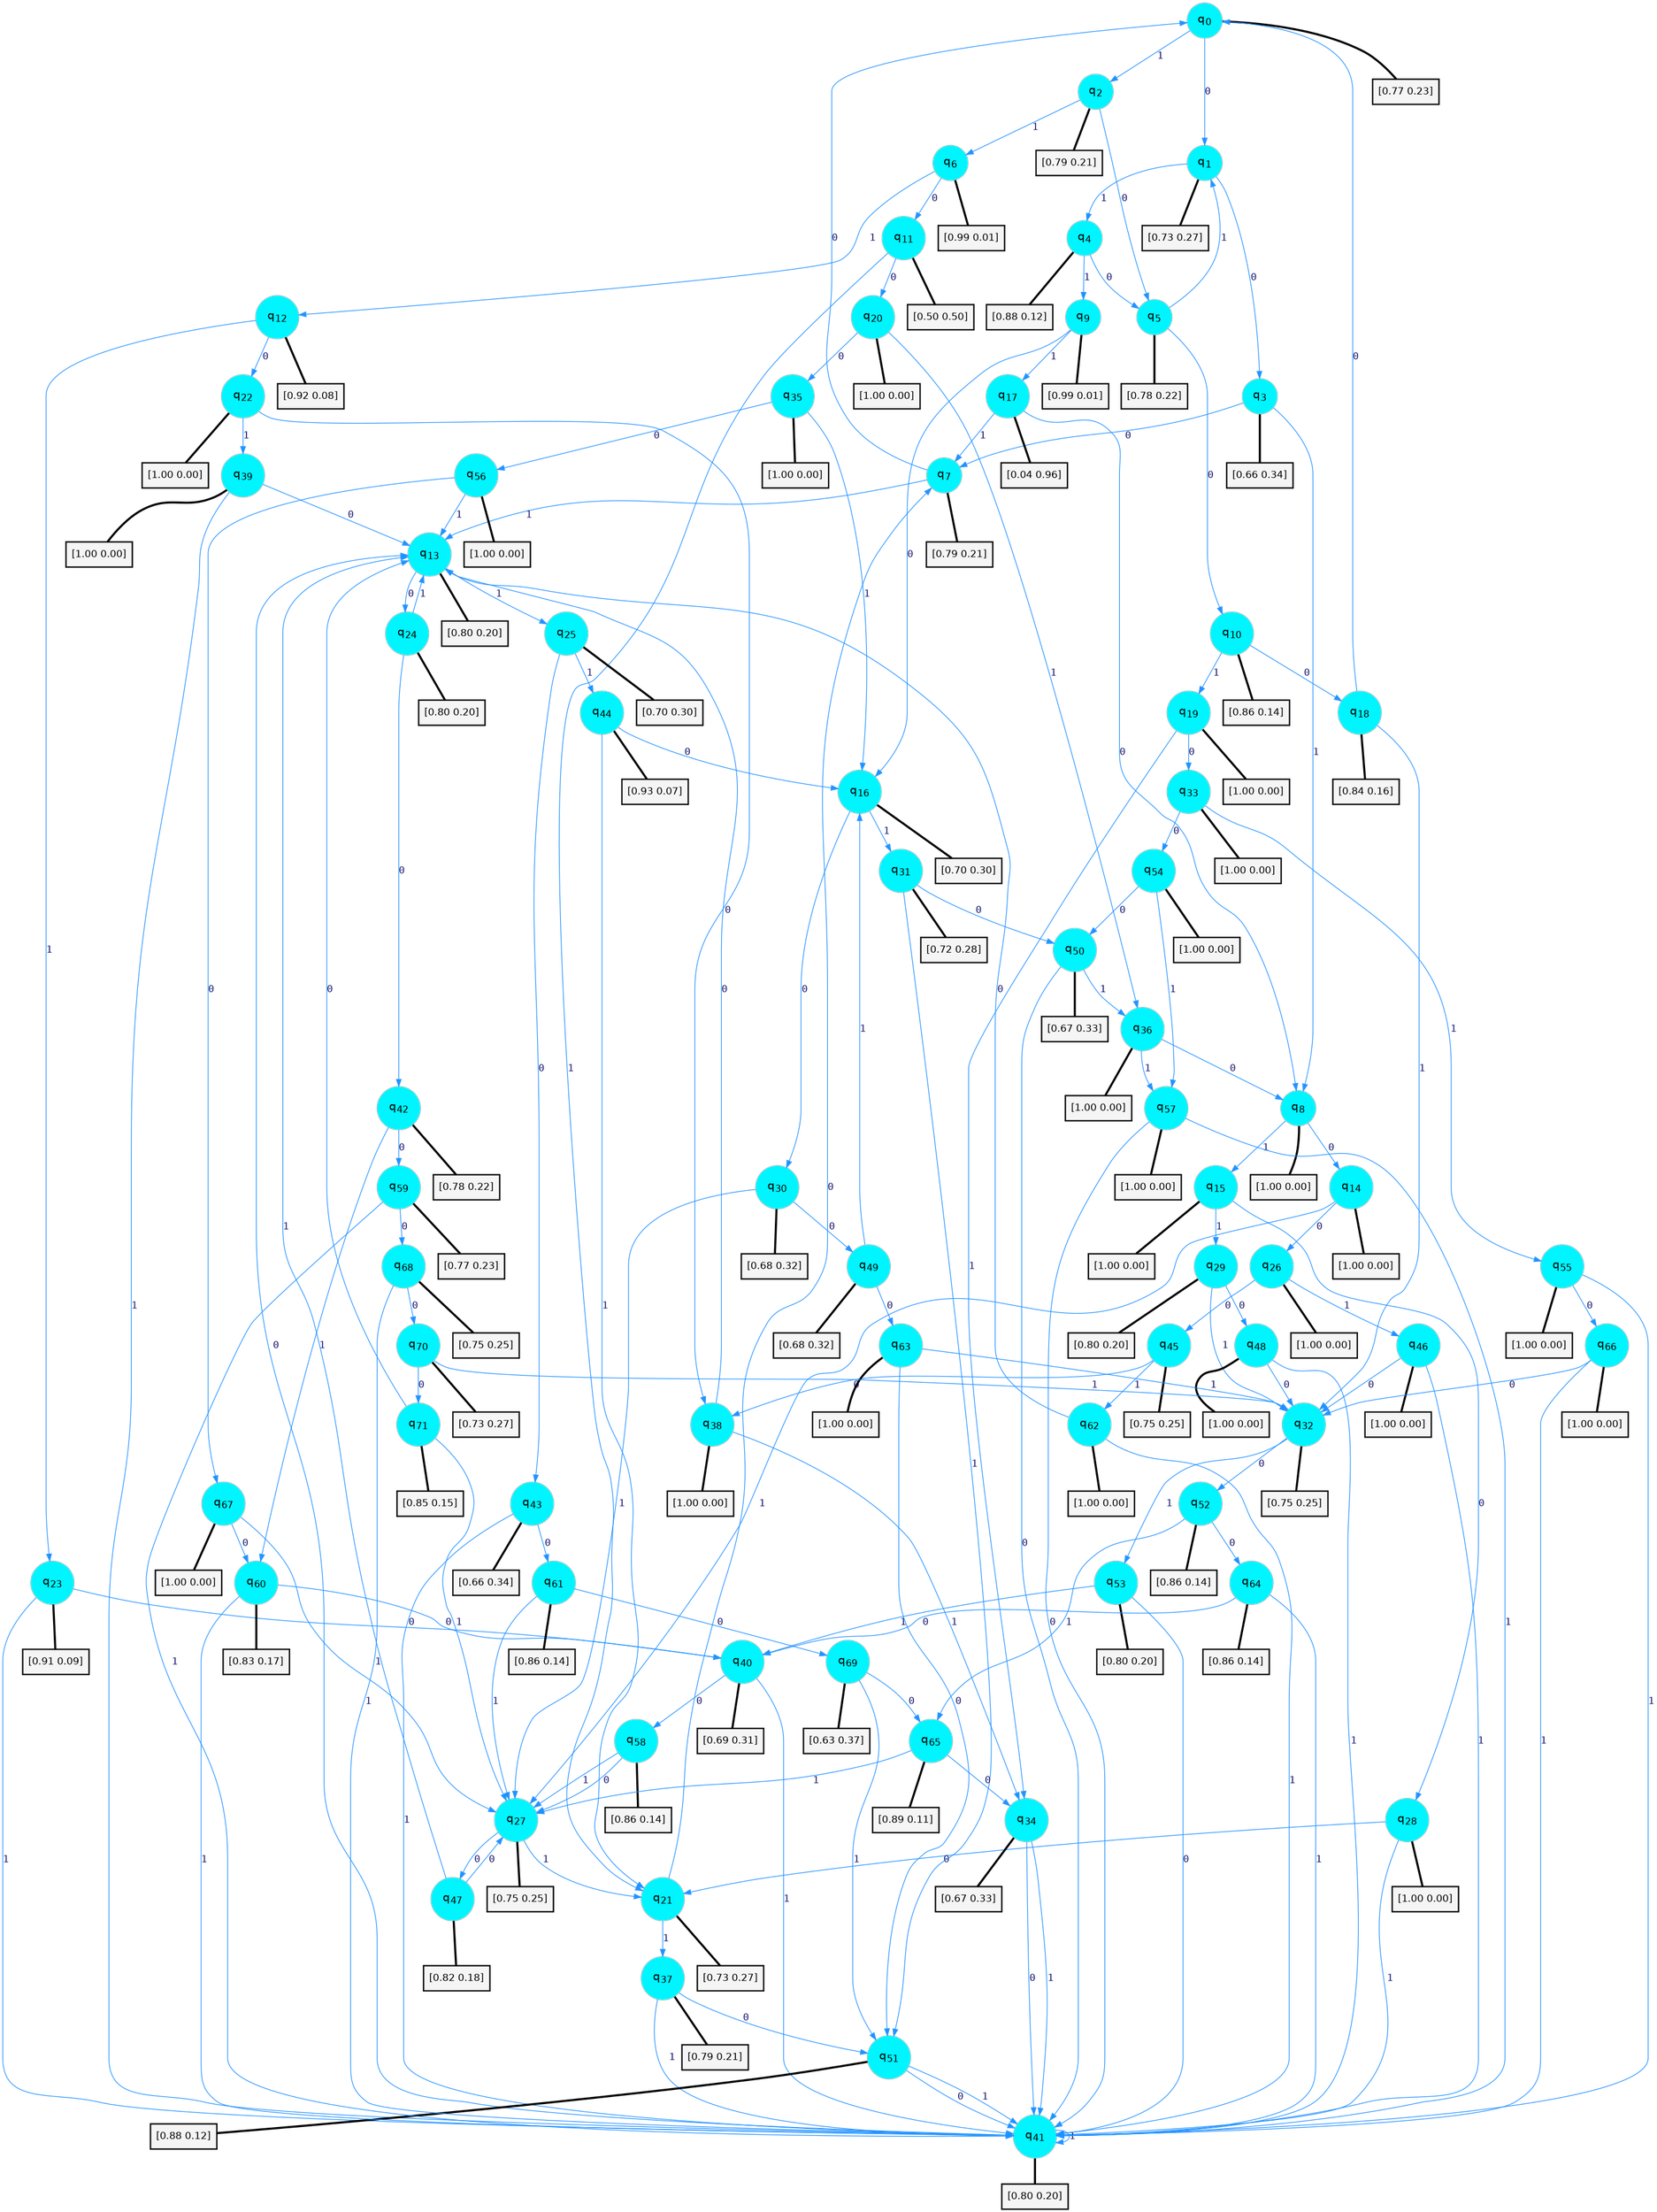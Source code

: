 digraph G {
graph [
bgcolor=transparent, dpi=300, rankdir=TD, size="40,25"];
node [
color=gray, fillcolor=turquoise1, fontcolor=black, fontname=Helvetica, fontsize=16, fontweight=bold, shape=circle, style=filled];
edge [
arrowsize=1, color=dodgerblue1, fontcolor=midnightblue, fontname=courier, fontweight=bold, penwidth=1, style=solid, weight=20];
0[label=<q<SUB>0</SUB>>];
1[label=<q<SUB>1</SUB>>];
2[label=<q<SUB>2</SUB>>];
3[label=<q<SUB>3</SUB>>];
4[label=<q<SUB>4</SUB>>];
5[label=<q<SUB>5</SUB>>];
6[label=<q<SUB>6</SUB>>];
7[label=<q<SUB>7</SUB>>];
8[label=<q<SUB>8</SUB>>];
9[label=<q<SUB>9</SUB>>];
10[label=<q<SUB>10</SUB>>];
11[label=<q<SUB>11</SUB>>];
12[label=<q<SUB>12</SUB>>];
13[label=<q<SUB>13</SUB>>];
14[label=<q<SUB>14</SUB>>];
15[label=<q<SUB>15</SUB>>];
16[label=<q<SUB>16</SUB>>];
17[label=<q<SUB>17</SUB>>];
18[label=<q<SUB>18</SUB>>];
19[label=<q<SUB>19</SUB>>];
20[label=<q<SUB>20</SUB>>];
21[label=<q<SUB>21</SUB>>];
22[label=<q<SUB>22</SUB>>];
23[label=<q<SUB>23</SUB>>];
24[label=<q<SUB>24</SUB>>];
25[label=<q<SUB>25</SUB>>];
26[label=<q<SUB>26</SUB>>];
27[label=<q<SUB>27</SUB>>];
28[label=<q<SUB>28</SUB>>];
29[label=<q<SUB>29</SUB>>];
30[label=<q<SUB>30</SUB>>];
31[label=<q<SUB>31</SUB>>];
32[label=<q<SUB>32</SUB>>];
33[label=<q<SUB>33</SUB>>];
34[label=<q<SUB>34</SUB>>];
35[label=<q<SUB>35</SUB>>];
36[label=<q<SUB>36</SUB>>];
37[label=<q<SUB>37</SUB>>];
38[label=<q<SUB>38</SUB>>];
39[label=<q<SUB>39</SUB>>];
40[label=<q<SUB>40</SUB>>];
41[label=<q<SUB>41</SUB>>];
42[label=<q<SUB>42</SUB>>];
43[label=<q<SUB>43</SUB>>];
44[label=<q<SUB>44</SUB>>];
45[label=<q<SUB>45</SUB>>];
46[label=<q<SUB>46</SUB>>];
47[label=<q<SUB>47</SUB>>];
48[label=<q<SUB>48</SUB>>];
49[label=<q<SUB>49</SUB>>];
50[label=<q<SUB>50</SUB>>];
51[label=<q<SUB>51</SUB>>];
52[label=<q<SUB>52</SUB>>];
53[label=<q<SUB>53</SUB>>];
54[label=<q<SUB>54</SUB>>];
55[label=<q<SUB>55</SUB>>];
56[label=<q<SUB>56</SUB>>];
57[label=<q<SUB>57</SUB>>];
58[label=<q<SUB>58</SUB>>];
59[label=<q<SUB>59</SUB>>];
60[label=<q<SUB>60</SUB>>];
61[label=<q<SUB>61</SUB>>];
62[label=<q<SUB>62</SUB>>];
63[label=<q<SUB>63</SUB>>];
64[label=<q<SUB>64</SUB>>];
65[label=<q<SUB>65</SUB>>];
66[label=<q<SUB>66</SUB>>];
67[label=<q<SUB>67</SUB>>];
68[label=<q<SUB>68</SUB>>];
69[label=<q<SUB>69</SUB>>];
70[label=<q<SUB>70</SUB>>];
71[label=<q<SUB>71</SUB>>];
72[label="[0.77 0.23]", shape=box,fontcolor=black, fontname=Helvetica, fontsize=14, penwidth=2, fillcolor=whitesmoke,color=black];
73[label="[0.73 0.27]", shape=box,fontcolor=black, fontname=Helvetica, fontsize=14, penwidth=2, fillcolor=whitesmoke,color=black];
74[label="[0.79 0.21]", shape=box,fontcolor=black, fontname=Helvetica, fontsize=14, penwidth=2, fillcolor=whitesmoke,color=black];
75[label="[0.66 0.34]", shape=box,fontcolor=black, fontname=Helvetica, fontsize=14, penwidth=2, fillcolor=whitesmoke,color=black];
76[label="[0.88 0.12]", shape=box,fontcolor=black, fontname=Helvetica, fontsize=14, penwidth=2, fillcolor=whitesmoke,color=black];
77[label="[0.78 0.22]", shape=box,fontcolor=black, fontname=Helvetica, fontsize=14, penwidth=2, fillcolor=whitesmoke,color=black];
78[label="[0.99 0.01]", shape=box,fontcolor=black, fontname=Helvetica, fontsize=14, penwidth=2, fillcolor=whitesmoke,color=black];
79[label="[0.79 0.21]", shape=box,fontcolor=black, fontname=Helvetica, fontsize=14, penwidth=2, fillcolor=whitesmoke,color=black];
80[label="[1.00 0.00]", shape=box,fontcolor=black, fontname=Helvetica, fontsize=14, penwidth=2, fillcolor=whitesmoke,color=black];
81[label="[0.99 0.01]", shape=box,fontcolor=black, fontname=Helvetica, fontsize=14, penwidth=2, fillcolor=whitesmoke,color=black];
82[label="[0.86 0.14]", shape=box,fontcolor=black, fontname=Helvetica, fontsize=14, penwidth=2, fillcolor=whitesmoke,color=black];
83[label="[0.50 0.50]", shape=box,fontcolor=black, fontname=Helvetica, fontsize=14, penwidth=2, fillcolor=whitesmoke,color=black];
84[label="[0.92 0.08]", shape=box,fontcolor=black, fontname=Helvetica, fontsize=14, penwidth=2, fillcolor=whitesmoke,color=black];
85[label="[0.80 0.20]", shape=box,fontcolor=black, fontname=Helvetica, fontsize=14, penwidth=2, fillcolor=whitesmoke,color=black];
86[label="[1.00 0.00]", shape=box,fontcolor=black, fontname=Helvetica, fontsize=14, penwidth=2, fillcolor=whitesmoke,color=black];
87[label="[1.00 0.00]", shape=box,fontcolor=black, fontname=Helvetica, fontsize=14, penwidth=2, fillcolor=whitesmoke,color=black];
88[label="[0.70 0.30]", shape=box,fontcolor=black, fontname=Helvetica, fontsize=14, penwidth=2, fillcolor=whitesmoke,color=black];
89[label="[0.04 0.96]", shape=box,fontcolor=black, fontname=Helvetica, fontsize=14, penwidth=2, fillcolor=whitesmoke,color=black];
90[label="[0.84 0.16]", shape=box,fontcolor=black, fontname=Helvetica, fontsize=14, penwidth=2, fillcolor=whitesmoke,color=black];
91[label="[1.00 0.00]", shape=box,fontcolor=black, fontname=Helvetica, fontsize=14, penwidth=2, fillcolor=whitesmoke,color=black];
92[label="[1.00 0.00]", shape=box,fontcolor=black, fontname=Helvetica, fontsize=14, penwidth=2, fillcolor=whitesmoke,color=black];
93[label="[0.73 0.27]", shape=box,fontcolor=black, fontname=Helvetica, fontsize=14, penwidth=2, fillcolor=whitesmoke,color=black];
94[label="[1.00 0.00]", shape=box,fontcolor=black, fontname=Helvetica, fontsize=14, penwidth=2, fillcolor=whitesmoke,color=black];
95[label="[0.91 0.09]", shape=box,fontcolor=black, fontname=Helvetica, fontsize=14, penwidth=2, fillcolor=whitesmoke,color=black];
96[label="[0.80 0.20]", shape=box,fontcolor=black, fontname=Helvetica, fontsize=14, penwidth=2, fillcolor=whitesmoke,color=black];
97[label="[0.70 0.30]", shape=box,fontcolor=black, fontname=Helvetica, fontsize=14, penwidth=2, fillcolor=whitesmoke,color=black];
98[label="[1.00 0.00]", shape=box,fontcolor=black, fontname=Helvetica, fontsize=14, penwidth=2, fillcolor=whitesmoke,color=black];
99[label="[0.75 0.25]", shape=box,fontcolor=black, fontname=Helvetica, fontsize=14, penwidth=2, fillcolor=whitesmoke,color=black];
100[label="[1.00 0.00]", shape=box,fontcolor=black, fontname=Helvetica, fontsize=14, penwidth=2, fillcolor=whitesmoke,color=black];
101[label="[0.80 0.20]", shape=box,fontcolor=black, fontname=Helvetica, fontsize=14, penwidth=2, fillcolor=whitesmoke,color=black];
102[label="[0.68 0.32]", shape=box,fontcolor=black, fontname=Helvetica, fontsize=14, penwidth=2, fillcolor=whitesmoke,color=black];
103[label="[0.72 0.28]", shape=box,fontcolor=black, fontname=Helvetica, fontsize=14, penwidth=2, fillcolor=whitesmoke,color=black];
104[label="[0.75 0.25]", shape=box,fontcolor=black, fontname=Helvetica, fontsize=14, penwidth=2, fillcolor=whitesmoke,color=black];
105[label="[1.00 0.00]", shape=box,fontcolor=black, fontname=Helvetica, fontsize=14, penwidth=2, fillcolor=whitesmoke,color=black];
106[label="[0.67 0.33]", shape=box,fontcolor=black, fontname=Helvetica, fontsize=14, penwidth=2, fillcolor=whitesmoke,color=black];
107[label="[1.00 0.00]", shape=box,fontcolor=black, fontname=Helvetica, fontsize=14, penwidth=2, fillcolor=whitesmoke,color=black];
108[label="[1.00 0.00]", shape=box,fontcolor=black, fontname=Helvetica, fontsize=14, penwidth=2, fillcolor=whitesmoke,color=black];
109[label="[0.79 0.21]", shape=box,fontcolor=black, fontname=Helvetica, fontsize=14, penwidth=2, fillcolor=whitesmoke,color=black];
110[label="[1.00 0.00]", shape=box,fontcolor=black, fontname=Helvetica, fontsize=14, penwidth=2, fillcolor=whitesmoke,color=black];
111[label="[1.00 0.00]", shape=box,fontcolor=black, fontname=Helvetica, fontsize=14, penwidth=2, fillcolor=whitesmoke,color=black];
112[label="[0.69 0.31]", shape=box,fontcolor=black, fontname=Helvetica, fontsize=14, penwidth=2, fillcolor=whitesmoke,color=black];
113[label="[0.80 0.20]", shape=box,fontcolor=black, fontname=Helvetica, fontsize=14, penwidth=2, fillcolor=whitesmoke,color=black];
114[label="[0.78 0.22]", shape=box,fontcolor=black, fontname=Helvetica, fontsize=14, penwidth=2, fillcolor=whitesmoke,color=black];
115[label="[0.66 0.34]", shape=box,fontcolor=black, fontname=Helvetica, fontsize=14, penwidth=2, fillcolor=whitesmoke,color=black];
116[label="[0.93 0.07]", shape=box,fontcolor=black, fontname=Helvetica, fontsize=14, penwidth=2, fillcolor=whitesmoke,color=black];
117[label="[0.75 0.25]", shape=box,fontcolor=black, fontname=Helvetica, fontsize=14, penwidth=2, fillcolor=whitesmoke,color=black];
118[label="[1.00 0.00]", shape=box,fontcolor=black, fontname=Helvetica, fontsize=14, penwidth=2, fillcolor=whitesmoke,color=black];
119[label="[0.82 0.18]", shape=box,fontcolor=black, fontname=Helvetica, fontsize=14, penwidth=2, fillcolor=whitesmoke,color=black];
120[label="[1.00 0.00]", shape=box,fontcolor=black, fontname=Helvetica, fontsize=14, penwidth=2, fillcolor=whitesmoke,color=black];
121[label="[0.68 0.32]", shape=box,fontcolor=black, fontname=Helvetica, fontsize=14, penwidth=2, fillcolor=whitesmoke,color=black];
122[label="[0.67 0.33]", shape=box,fontcolor=black, fontname=Helvetica, fontsize=14, penwidth=2, fillcolor=whitesmoke,color=black];
123[label="[0.88 0.12]", shape=box,fontcolor=black, fontname=Helvetica, fontsize=14, penwidth=2, fillcolor=whitesmoke,color=black];
124[label="[0.86 0.14]", shape=box,fontcolor=black, fontname=Helvetica, fontsize=14, penwidth=2, fillcolor=whitesmoke,color=black];
125[label="[0.80 0.20]", shape=box,fontcolor=black, fontname=Helvetica, fontsize=14, penwidth=2, fillcolor=whitesmoke,color=black];
126[label="[1.00 0.00]", shape=box,fontcolor=black, fontname=Helvetica, fontsize=14, penwidth=2, fillcolor=whitesmoke,color=black];
127[label="[1.00 0.00]", shape=box,fontcolor=black, fontname=Helvetica, fontsize=14, penwidth=2, fillcolor=whitesmoke,color=black];
128[label="[1.00 0.00]", shape=box,fontcolor=black, fontname=Helvetica, fontsize=14, penwidth=2, fillcolor=whitesmoke,color=black];
129[label="[1.00 0.00]", shape=box,fontcolor=black, fontname=Helvetica, fontsize=14, penwidth=2, fillcolor=whitesmoke,color=black];
130[label="[0.86 0.14]", shape=box,fontcolor=black, fontname=Helvetica, fontsize=14, penwidth=2, fillcolor=whitesmoke,color=black];
131[label="[0.77 0.23]", shape=box,fontcolor=black, fontname=Helvetica, fontsize=14, penwidth=2, fillcolor=whitesmoke,color=black];
132[label="[0.83 0.17]", shape=box,fontcolor=black, fontname=Helvetica, fontsize=14, penwidth=2, fillcolor=whitesmoke,color=black];
133[label="[0.86 0.14]", shape=box,fontcolor=black, fontname=Helvetica, fontsize=14, penwidth=2, fillcolor=whitesmoke,color=black];
134[label="[1.00 0.00]", shape=box,fontcolor=black, fontname=Helvetica, fontsize=14, penwidth=2, fillcolor=whitesmoke,color=black];
135[label="[1.00 0.00]", shape=box,fontcolor=black, fontname=Helvetica, fontsize=14, penwidth=2, fillcolor=whitesmoke,color=black];
136[label="[0.86 0.14]", shape=box,fontcolor=black, fontname=Helvetica, fontsize=14, penwidth=2, fillcolor=whitesmoke,color=black];
137[label="[0.89 0.11]", shape=box,fontcolor=black, fontname=Helvetica, fontsize=14, penwidth=2, fillcolor=whitesmoke,color=black];
138[label="[1.00 0.00]", shape=box,fontcolor=black, fontname=Helvetica, fontsize=14, penwidth=2, fillcolor=whitesmoke,color=black];
139[label="[1.00 0.00]", shape=box,fontcolor=black, fontname=Helvetica, fontsize=14, penwidth=2, fillcolor=whitesmoke,color=black];
140[label="[0.75 0.25]", shape=box,fontcolor=black, fontname=Helvetica, fontsize=14, penwidth=2, fillcolor=whitesmoke,color=black];
141[label="[0.63 0.37]", shape=box,fontcolor=black, fontname=Helvetica, fontsize=14, penwidth=2, fillcolor=whitesmoke,color=black];
142[label="[0.73 0.27]", shape=box,fontcolor=black, fontname=Helvetica, fontsize=14, penwidth=2, fillcolor=whitesmoke,color=black];
143[label="[0.85 0.15]", shape=box,fontcolor=black, fontname=Helvetica, fontsize=14, penwidth=2, fillcolor=whitesmoke,color=black];
0->1 [label=0];
0->2 [label=1];
0->72 [arrowhead=none, penwidth=3,color=black];
1->3 [label=0];
1->4 [label=1];
1->73 [arrowhead=none, penwidth=3,color=black];
2->5 [label=0];
2->6 [label=1];
2->74 [arrowhead=none, penwidth=3,color=black];
3->7 [label=0];
3->8 [label=1];
3->75 [arrowhead=none, penwidth=3,color=black];
4->5 [label=0];
4->9 [label=1];
4->76 [arrowhead=none, penwidth=3,color=black];
5->10 [label=0];
5->1 [label=1];
5->77 [arrowhead=none, penwidth=3,color=black];
6->11 [label=0];
6->12 [label=1];
6->78 [arrowhead=none, penwidth=3,color=black];
7->0 [label=0];
7->13 [label=1];
7->79 [arrowhead=none, penwidth=3,color=black];
8->14 [label=0];
8->15 [label=1];
8->80 [arrowhead=none, penwidth=3,color=black];
9->16 [label=0];
9->17 [label=1];
9->81 [arrowhead=none, penwidth=3,color=black];
10->18 [label=0];
10->19 [label=1];
10->82 [arrowhead=none, penwidth=3,color=black];
11->20 [label=0];
11->21 [label=1];
11->83 [arrowhead=none, penwidth=3,color=black];
12->22 [label=0];
12->23 [label=1];
12->84 [arrowhead=none, penwidth=3,color=black];
13->24 [label=0];
13->25 [label=1];
13->85 [arrowhead=none, penwidth=3,color=black];
14->26 [label=0];
14->27 [label=1];
14->86 [arrowhead=none, penwidth=3,color=black];
15->28 [label=0];
15->29 [label=1];
15->87 [arrowhead=none, penwidth=3,color=black];
16->30 [label=0];
16->31 [label=1];
16->88 [arrowhead=none, penwidth=3,color=black];
17->8 [label=0];
17->7 [label=1];
17->89 [arrowhead=none, penwidth=3,color=black];
18->0 [label=0];
18->32 [label=1];
18->90 [arrowhead=none, penwidth=3,color=black];
19->33 [label=0];
19->34 [label=1];
19->91 [arrowhead=none, penwidth=3,color=black];
20->35 [label=0];
20->36 [label=1];
20->92 [arrowhead=none, penwidth=3,color=black];
21->7 [label=0];
21->37 [label=1];
21->93 [arrowhead=none, penwidth=3,color=black];
22->38 [label=0];
22->39 [label=1];
22->94 [arrowhead=none, penwidth=3,color=black];
23->40 [label=0];
23->41 [label=1];
23->95 [arrowhead=none, penwidth=3,color=black];
24->42 [label=0];
24->13 [label=1];
24->96 [arrowhead=none, penwidth=3,color=black];
25->43 [label=0];
25->44 [label=1];
25->97 [arrowhead=none, penwidth=3,color=black];
26->45 [label=0];
26->46 [label=1];
26->98 [arrowhead=none, penwidth=3,color=black];
27->47 [label=0];
27->21 [label=1];
27->99 [arrowhead=none, penwidth=3,color=black];
28->21 [label=0];
28->41 [label=1];
28->100 [arrowhead=none, penwidth=3,color=black];
29->48 [label=0];
29->32 [label=1];
29->101 [arrowhead=none, penwidth=3,color=black];
30->49 [label=0];
30->27 [label=1];
30->102 [arrowhead=none, penwidth=3,color=black];
31->50 [label=0];
31->51 [label=1];
31->103 [arrowhead=none, penwidth=3,color=black];
32->52 [label=0];
32->53 [label=1];
32->104 [arrowhead=none, penwidth=3,color=black];
33->54 [label=0];
33->55 [label=1];
33->105 [arrowhead=none, penwidth=3,color=black];
34->41 [label=0];
34->41 [label=1];
34->106 [arrowhead=none, penwidth=3,color=black];
35->56 [label=0];
35->16 [label=1];
35->107 [arrowhead=none, penwidth=3,color=black];
36->8 [label=0];
36->57 [label=1];
36->108 [arrowhead=none, penwidth=3,color=black];
37->51 [label=0];
37->41 [label=1];
37->109 [arrowhead=none, penwidth=3,color=black];
38->13 [label=0];
38->34 [label=1];
38->110 [arrowhead=none, penwidth=3,color=black];
39->13 [label=0];
39->41 [label=1];
39->111 [arrowhead=none, penwidth=3,color=black];
40->58 [label=0];
40->41 [label=1];
40->112 [arrowhead=none, penwidth=3,color=black];
41->13 [label=0];
41->41 [label=1];
41->113 [arrowhead=none, penwidth=3,color=black];
42->59 [label=0];
42->60 [label=1];
42->114 [arrowhead=none, penwidth=3,color=black];
43->61 [label=0];
43->41 [label=1];
43->115 [arrowhead=none, penwidth=3,color=black];
44->16 [label=0];
44->21 [label=1];
44->116 [arrowhead=none, penwidth=3,color=black];
45->38 [label=0];
45->62 [label=1];
45->117 [arrowhead=none, penwidth=3,color=black];
46->32 [label=0];
46->41 [label=1];
46->118 [arrowhead=none, penwidth=3,color=black];
47->27 [label=0];
47->13 [label=1];
47->119 [arrowhead=none, penwidth=3,color=black];
48->32 [label=0];
48->41 [label=1];
48->120 [arrowhead=none, penwidth=3,color=black];
49->63 [label=0];
49->16 [label=1];
49->121 [arrowhead=none, penwidth=3,color=black];
50->41 [label=0];
50->36 [label=1];
50->122 [arrowhead=none, penwidth=3,color=black];
51->41 [label=0];
51->41 [label=1];
51->123 [arrowhead=none, penwidth=3,color=black];
52->64 [label=0];
52->65 [label=1];
52->124 [arrowhead=none, penwidth=3,color=black];
53->41 [label=0];
53->40 [label=1];
53->125 [arrowhead=none, penwidth=3,color=black];
54->50 [label=0];
54->57 [label=1];
54->126 [arrowhead=none, penwidth=3,color=black];
55->66 [label=0];
55->41 [label=1];
55->127 [arrowhead=none, penwidth=3,color=black];
56->67 [label=0];
56->13 [label=1];
56->128 [arrowhead=none, penwidth=3,color=black];
57->41 [label=0];
57->41 [label=1];
57->129 [arrowhead=none, penwidth=3,color=black];
58->27 [label=0];
58->27 [label=1];
58->130 [arrowhead=none, penwidth=3,color=black];
59->68 [label=0];
59->41 [label=1];
59->131 [arrowhead=none, penwidth=3,color=black];
60->40 [label=0];
60->41 [label=1];
60->132 [arrowhead=none, penwidth=3,color=black];
61->69 [label=0];
61->27 [label=1];
61->133 [arrowhead=none, penwidth=3,color=black];
62->13 [label=0];
62->41 [label=1];
62->134 [arrowhead=none, penwidth=3,color=black];
63->51 [label=0];
63->32 [label=1];
63->135 [arrowhead=none, penwidth=3,color=black];
64->40 [label=0];
64->41 [label=1];
64->136 [arrowhead=none, penwidth=3,color=black];
65->34 [label=0];
65->27 [label=1];
65->137 [arrowhead=none, penwidth=3,color=black];
66->32 [label=0];
66->41 [label=1];
66->138 [arrowhead=none, penwidth=3,color=black];
67->60 [label=0];
67->27 [label=1];
67->139 [arrowhead=none, penwidth=3,color=black];
68->70 [label=0];
68->41 [label=1];
68->140 [arrowhead=none, penwidth=3,color=black];
69->65 [label=0];
69->51 [label=1];
69->141 [arrowhead=none, penwidth=3,color=black];
70->71 [label=0];
70->32 [label=1];
70->142 [arrowhead=none, penwidth=3,color=black];
71->13 [label=0];
71->27 [label=1];
71->143 [arrowhead=none, penwidth=3,color=black];
}
